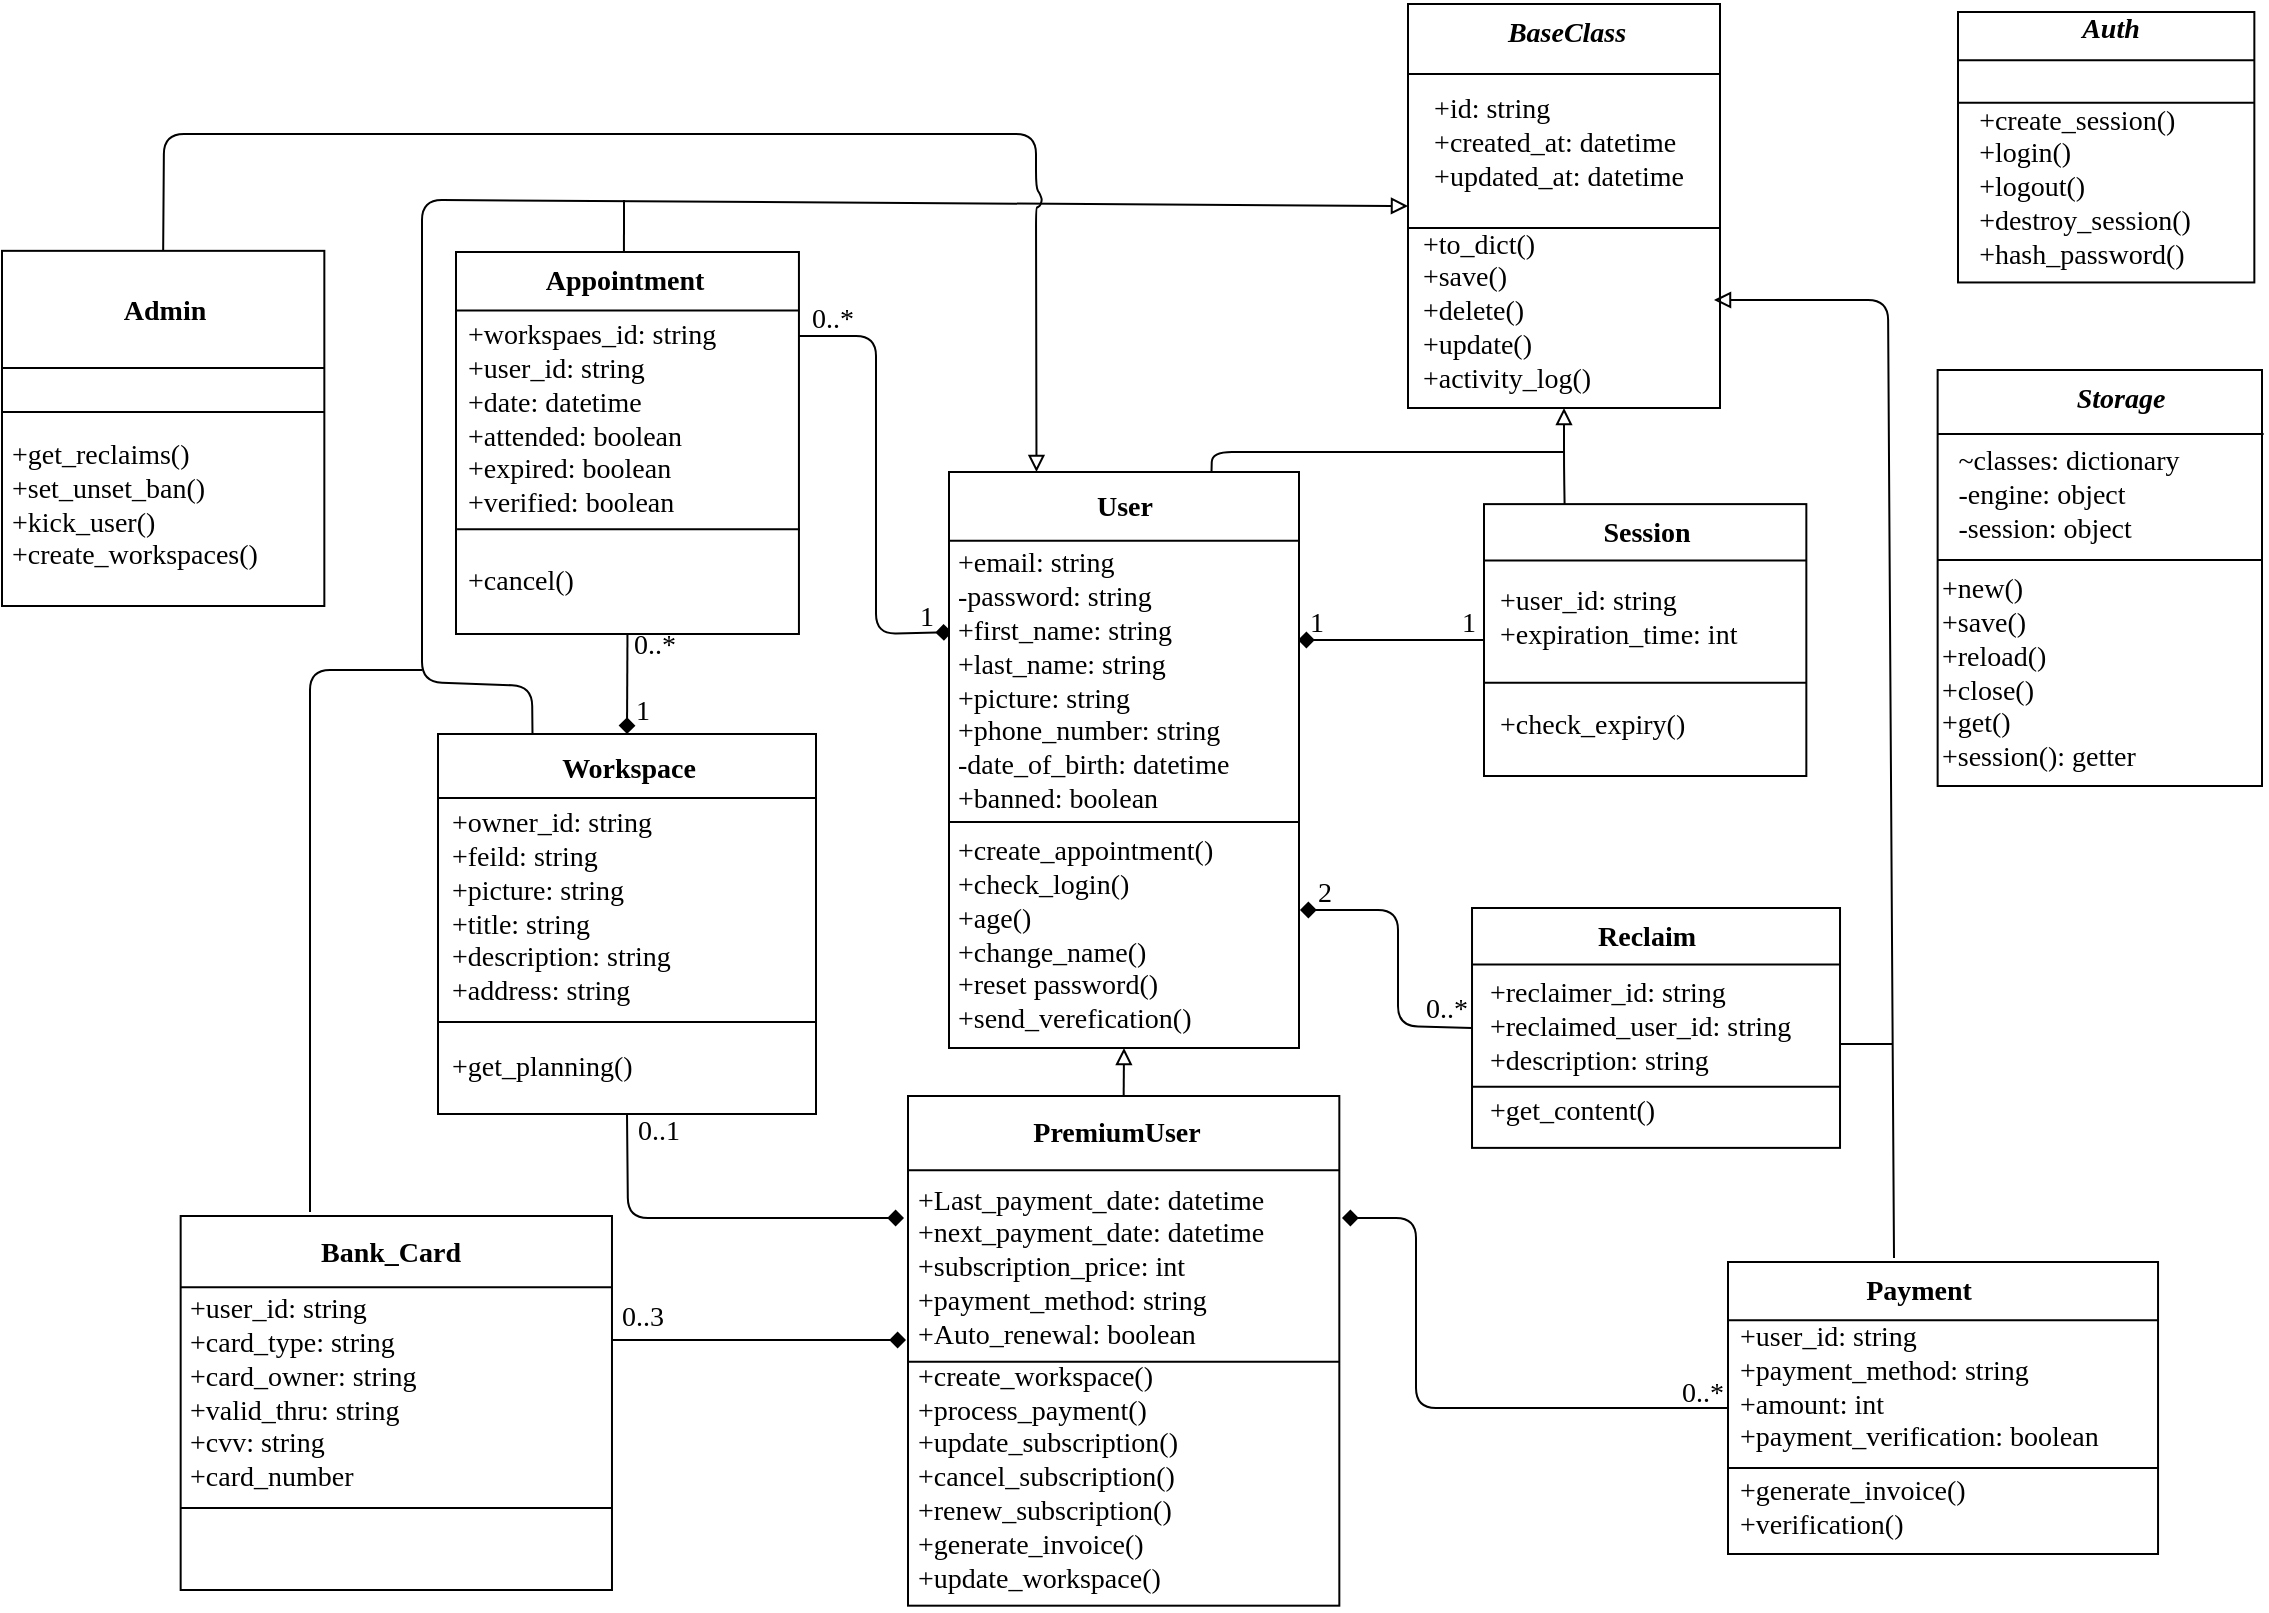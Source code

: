 <mxfile>
    <diagram id="uzlMBGcjstb1vBkUkQ1n" name="Page-1">
        <mxGraphModel dx="11909" dy="2139" grid="0" gridSize="10" guides="1" tooltips="1" connect="1" arrows="1" fold="1" page="1" pageScale="1" pageWidth="1169" pageHeight="827" background="#ffffff" math="0" shadow="0">
            <root>
                <mxCell id="0"/>
                <mxCell id="1" parent="0"/>
                <mxCell id="28" value="" style="group" parent="1" vertex="1" connectable="0">
                    <mxGeometry x="-10959" y="-1640" width="159.5" height="202" as="geometry"/>
                </mxCell>
                <mxCell id="10" value="" style="rounded=0;whiteSpace=wrap;html=1;fillColor=#ffffff;strokeColor=#000000;" parent="28" vertex="1">
                    <mxGeometry width="156" height="202" as="geometry"/>
                </mxCell>
                <mxCell id="12" value="" style="endArrow=none;html=1;entryX=1;entryY=0.25;entryDx=0;entryDy=0;exitX=0;exitY=0.25;exitDx=0;exitDy=0;strokeColor=#000000;rounded=0;" parent="28" edge="1">
                    <mxGeometry width="50" height="50" relative="1" as="geometry">
                        <mxPoint y="111.938" as="sourcePoint"/>
                        <mxPoint x="156" y="111.938" as="targetPoint"/>
                    </mxGeometry>
                </mxCell>
                <mxCell id="13" value="" style="endArrow=none;html=1;entryX=1;entryY=0.25;entryDx=0;entryDy=0;exitX=0;exitY=0.25;exitDx=0;exitDy=0;strokeColor=#000000;rounded=0;" parent="28" edge="1">
                    <mxGeometry width="50" height="50" relative="1" as="geometry">
                        <mxPoint y="35.051" as="sourcePoint"/>
                        <mxPoint x="156" y="35.051" as="targetPoint"/>
                    </mxGeometry>
                </mxCell>
                <mxCell id="15" value="&lt;font style=&quot;font-size: 14px;&quot; color=&quot;#000000&quot;&gt;&lt;i&gt;BaseClass&lt;/i&gt;&lt;/font&gt;" style="text;html=1;align=center;verticalAlign=middle;resizable=0;points=[];autosize=1;strokeColor=none;fillColor=none;fontStyle=1;fontFamily=Georgia;" parent="28" vertex="1">
                    <mxGeometry x="32.5" width="92" height="29" as="geometry"/>
                </mxCell>
                <mxCell id="16" value="&lt;div style=&quot;text-align: left; font-size: 14px;&quot;&gt;&lt;span style=&quot;background-color: initial;&quot;&gt;&lt;font style=&quot;font-size: 14px;&quot;&gt;+id: string&lt;/font&gt;&lt;/span&gt;&lt;/div&gt;&lt;div style=&quot;text-align: left; font-size: 14px;&quot;&gt;&lt;span style=&quot;background-color: initial;&quot;&gt;&lt;font style=&quot;font-size: 14px;&quot;&gt;+created_at: datetime&lt;/font&gt;&lt;/span&gt;&lt;/div&gt;&lt;div style=&quot;text-align: left; font-size: 14px;&quot;&gt;&lt;span style=&quot;background-color: initial;&quot;&gt;&lt;font style=&quot;font-size: 14px;&quot;&gt;+updated_at: datetime&lt;/font&gt;&lt;/span&gt;&lt;/div&gt;" style="text;html=1;align=center;verticalAlign=middle;resizable=0;points=[];autosize=1;strokeColor=none;fillColor=none;fontColor=#000000;fontFamily=Georgia;" parent="28" vertex="1">
                    <mxGeometry x="-6" y="39.004" width="161" height="62" as="geometry"/>
                </mxCell>
                <mxCell id="18" value="&lt;div style=&quot;text-align: left; font-size: 14px;&quot;&gt;+to_dict()&lt;br&gt;+save()&lt;/div&gt;&lt;div style=&quot;text-align: left; font-size: 14px;&quot;&gt;+delete()&lt;/div&gt;&lt;div style=&quot;text-align: left; font-size: 14px;&quot;&gt;+update()&lt;/div&gt;&lt;div style=&quot;text-align: left; font-size: 14px;&quot;&gt;+activity_log()&lt;/div&gt;" style="text;html=1;align=center;verticalAlign=middle;resizable=0;points=[];autosize=1;strokeColor=none;fillColor=none;fontColor=#000000;fontFamily=Georgia;" parent="28" vertex="1">
                    <mxGeometry x="-6" y="105.996" width="110" height="96" as="geometry"/>
                </mxCell>
                <mxCell id="48" value="" style="endArrow=none;html=1;strokeColor=#000000;fontFamily=Georgia;fontSize=14;fontColor=#000000;startArrow=diamond;startFill=1;targetPerimeterSpacing=0;sourcePerimeterSpacing=0;jumpSize=0;endFill=0;entryX=0;entryY=0.5;entryDx=0;entryDy=0;" parent="1" target="33" edge="1">
                    <mxGeometry width="50" height="50" relative="1" as="geometry">
                        <mxPoint x="-11014" y="-1322" as="sourcePoint"/>
                        <mxPoint x="-10922" y="-1326" as="targetPoint"/>
                    </mxGeometry>
                </mxCell>
                <mxCell id="54" value="1" style="edgeLabel;html=1;align=center;verticalAlign=middle;resizable=0;points=[];fontSize=14;fontFamily=Georgia;fontColor=#000000;labelBackgroundColor=none;" parent="48" vertex="1" connectable="0">
                    <mxGeometry x="-0.651" y="1" relative="1" as="geometry">
                        <mxPoint x="-7" y="-7" as="offset"/>
                    </mxGeometry>
                </mxCell>
                <mxCell id="70" value="" style="group" parent="1" vertex="1" connectable="0">
                    <mxGeometry x="-11057" y="-1416" width="176" height="7" as="geometry"/>
                </mxCell>
                <mxCell id="31" value="" style="edgeStyle=none;html=1;fontFamily=Georgia;fontSize=14;fontColor=#000000;strokeColor=#000000;exitX=0.75;exitY=0;exitDx=0;exitDy=0;endArrow=none;endFill=0;" parent="70" source="19" edge="1">
                    <mxGeometry relative="1" as="geometry">
                        <mxPoint x="176" as="targetPoint"/>
                        <Array as="points">
                            <mxPoint/>
                            <mxPoint x="137"/>
                        </Array>
                    </mxGeometry>
                </mxCell>
                <mxCell id="73" value="" style="endArrow=none;html=1;strokeColor=#000000;fontFamily=Georgia;fontSize=14;fontColor=#000000;sourcePerimeterSpacing=0;targetPerimeterSpacing=0;jumpSize=0;endFill=0;startArrow=diamond;startFill=1;entryX=0.996;entryY=0.22;entryDx=0;entryDy=0;entryPerimeter=0;exitX=0.009;exitY=0.278;exitDx=0;exitDy=0;exitPerimeter=0;" parent="1" source="19" target="63" edge="1">
                    <mxGeometry width="50" height="50" relative="1" as="geometry">
                        <mxPoint x="-11190" y="-1325" as="sourcePoint"/>
                        <mxPoint x="-11240" y="-1325" as="targetPoint"/>
                        <Array as="points">
                            <mxPoint x="-11225" y="-1325"/>
                            <mxPoint x="-11225" y="-1474"/>
                        </Array>
                    </mxGeometry>
                </mxCell>
                <mxCell id="74" value="0..*" style="edgeLabel;html=1;align=center;verticalAlign=middle;resizable=0;points=[];fontSize=14;fontFamily=Georgia;fontColor=#000000;labelBackgroundColor=none;" parent="1" vertex="1" connectable="0">
                    <mxGeometry x="-11021.003" y="-1470.004" as="geometry">
                        <mxPoint x="-226" y="-12" as="offset"/>
                    </mxGeometry>
                </mxCell>
                <mxCell id="77" value="1" style="edgeLabel;html=1;align=center;verticalAlign=middle;resizable=0;points=[];fontSize=14;fontFamily=Georgia;fontColor=#000000;labelBackgroundColor=none;" parent="1" vertex="1" connectable="0">
                    <mxGeometry x="-10995.001" y="-1319.003" as="geometry">
                        <mxPoint x="-205" y="-14" as="offset"/>
                    </mxGeometry>
                </mxCell>
                <mxCell id="87" value="" style="group" parent="1" vertex="1" connectable="0">
                    <mxGeometry x="-11435" y="-1516" width="172" height="191" as="geometry"/>
                </mxCell>
                <mxCell id="63" value="" style="rounded=0;whiteSpace=wrap;html=1;fillColor=#ffffff;strokeColor=#000000;container=0;" parent="87" vertex="1">
                    <mxGeometry width="171.47" height="191" as="geometry"/>
                </mxCell>
                <mxCell id="64" value="" style="endArrow=none;html=1;entryX=1;entryY=0.25;entryDx=0;entryDy=0;exitX=0;exitY=0.25;exitDx=0;exitDy=0;strokeColor=#000000;rounded=0;" parent="87" edge="1">
                    <mxGeometry width="50" height="50" relative="1" as="geometry">
                        <mxPoint x="0.532" y="138.67" as="sourcePoint"/>
                        <mxPoint x="172" y="138.67" as="targetPoint"/>
                    </mxGeometry>
                </mxCell>
                <mxCell id="65" value="" style="endArrow=none;html=1;entryX=1;entryY=0.25;entryDx=0;entryDy=0;exitX=0;exitY=0.25;exitDx=0;exitDy=0;strokeColor=#000000;rounded=0;" parent="87" edge="1">
                    <mxGeometry width="50" height="50" relative="1" as="geometry">
                        <mxPoint y="29.242" as="sourcePoint"/>
                        <mxPoint x="171.468" y="29.242" as="targetPoint"/>
                    </mxGeometry>
                </mxCell>
                <mxCell id="66" value="&lt;font color=&quot;#000000&quot;&gt;&lt;span style=&quot;font-size: 14px;&quot;&gt;Appointment&lt;/span&gt;&lt;/font&gt;" style="text;html=1;align=center;verticalAlign=middle;resizable=0;points=[];autosize=1;strokeColor=none;fillColor=none;fontStyle=1;fontFamily=Georgia;container=0;" parent="87" vertex="1">
                    <mxGeometry x="26.75" width="114" height="29" as="geometry"/>
                </mxCell>
                <mxCell id="67" value="&lt;div style=&quot;font-size: 14px;&quot;&gt;+workspaes_id: string&lt;/div&gt;&lt;div style=&quot;font-size: 14px;&quot;&gt;+user_id: string&lt;/div&gt;&lt;div style=&quot;font-size: 14px;&quot;&gt;+date: datetime&lt;/div&gt;&lt;div style=&quot;font-size: 14px;&quot;&gt;+attended: boolean&lt;/div&gt;&lt;div style=&quot;font-size: 14px;&quot;&gt;+expired: boolean&lt;/div&gt;&lt;div style=&quot;font-size: 14px;&quot;&gt;+verified: boolean&lt;/div&gt;" style="text;html=1;align=left;verticalAlign=middle;resizable=0;points=[];autosize=1;strokeColor=none;fillColor=none;fontColor=#000000;fontFamily=Georgia;" parent="87" vertex="1">
                    <mxGeometry x="4.351" y="27.894" width="157" height="113" as="geometry"/>
                </mxCell>
                <mxCell id="68" value="&lt;div style=&quot;font-size: 14px;&quot;&gt;&lt;span style=&quot;background-color: initial;&quot;&gt;+cancel()&lt;/span&gt;&lt;br&gt;&lt;/div&gt;" style="text;html=1;align=left;verticalAlign=middle;resizable=0;points=[];autosize=1;strokeColor=none;fillColor=none;fontColor=#000000;fontFamily=Georgia;container=0;" parent="87" vertex="1">
                    <mxGeometry x="4.351" y="150.534" width="76" height="29" as="geometry"/>
                </mxCell>
                <mxCell id="79" value="" style="rounded=0;whiteSpace=wrap;html=1;fillColor=#ffffff;strokeColor=#000000;container=0;" parent="1" vertex="1">
                    <mxGeometry x="-11444" y="-1275" width="189" height="190" as="geometry"/>
                </mxCell>
                <mxCell id="80" value="" style="endArrow=none;html=1;entryX=1;entryY=0.25;entryDx=0;entryDy=0;exitX=0;exitY=0.25;exitDx=0;exitDy=0;strokeColor=#000000;rounded=0;" parent="1" edge="1">
                    <mxGeometry width="50" height="50" relative="1" as="geometry">
                        <mxPoint x="-11443.498" y="-1130.996" as="sourcePoint"/>
                        <mxPoint x="-11254.5" y="-1130.996" as="targetPoint"/>
                    </mxGeometry>
                </mxCell>
                <mxCell id="81" value="" style="endArrow=none;html=1;entryX=1;entryY=0.25;entryDx=0;entryDy=0;exitX=0;exitY=0.25;exitDx=0;exitDy=0;strokeColor=#000000;rounded=0;" parent="1" edge="1">
                    <mxGeometry width="50" height="50" relative="1" as="geometry">
                        <mxPoint x="-11443.5" y="-1243.001" as="sourcePoint"/>
                        <mxPoint x="-11254.502" y="-1243.001" as="targetPoint"/>
                    </mxGeometry>
                </mxCell>
                <mxCell id="82" value="&lt;font color=&quot;#000000&quot;&gt;&lt;span style=&quot;font-size: 14px;&quot;&gt;Workspace&lt;/span&gt;&lt;/font&gt;" style="text;html=1;align=center;verticalAlign=middle;resizable=0;points=[];autosize=1;strokeColor=none;fillColor=none;fontStyle=1;fontFamily=Georgia;container=0;" parent="1" vertex="1">
                    <mxGeometry x="-11399.0" y="-1272" width="99" height="29" as="geometry"/>
                </mxCell>
                <mxCell id="83" value="&lt;div style=&quot;font-size: 14px;&quot;&gt;+owner_id: string&lt;/div&gt;&lt;div style=&quot;font-size: 14px;&quot;&gt;+feild: string&lt;/div&gt;&lt;div style=&quot;font-size: 14px;&quot;&gt;+picture: string&lt;/div&gt;&lt;div style=&quot;font-size: 14px;&quot;&gt;+title: string&lt;/div&gt;&lt;div style=&quot;font-size: 14px;&quot;&gt;+description: string&lt;br&gt;+address: string&lt;/div&gt;" style="text;html=1;align=left;verticalAlign=middle;resizable=0;points=[];autosize=1;strokeColor=none;fillColor=none;fontColor=#000000;fontFamily=Georgia;container=0;" parent="1" vertex="1">
                    <mxGeometry x="-11439.204" y="-1244.002" width="141" height="113" as="geometry"/>
                </mxCell>
                <mxCell id="84" value="&lt;div style=&quot;font-size: 14px;&quot;&gt;+get_planning()&lt;/div&gt;" style="text;html=1;align=left;verticalAlign=middle;resizable=0;points=[];autosize=1;strokeColor=none;fillColor=none;fontColor=#000000;fontFamily=Georgia;container=0;" parent="1" vertex="1">
                    <mxGeometry x="-11439.199" y="-1122.004" width="120" height="29" as="geometry"/>
                </mxCell>
                <mxCell id="125" value="" style="group" parent="1" vertex="1" connectable="0">
                    <mxGeometry x="-11188.5" y="-1406" width="177" height="297.002" as="geometry"/>
                </mxCell>
                <mxCell id="19" value="" style="rounded=0;whiteSpace=wrap;html=1;fillColor=#ffffff;strokeColor=#000000;container=0;" parent="125" vertex="1">
                    <mxGeometry width="175" height="288" as="geometry"/>
                </mxCell>
                <mxCell id="20" value="" style="endArrow=none;html=1;entryX=1;entryY=0.25;entryDx=0;entryDy=0;exitX=0;exitY=0.25;exitDx=0;exitDy=0;strokeColor=#000000;rounded=0;" parent="125" edge="1">
                    <mxGeometry width="50" height="50" relative="1" as="geometry">
                        <mxPoint y="174.997" as="sourcePoint"/>
                        <mxPoint x="175" y="174.997" as="targetPoint"/>
                    </mxGeometry>
                </mxCell>
                <mxCell id="21" value="" style="endArrow=none;html=1;entryX=1;entryY=0.25;entryDx=0;entryDy=0;exitX=0;exitY=0.25;exitDx=0;exitDy=0;strokeColor=#000000;rounded=0;" parent="125" edge="1">
                    <mxGeometry width="50" height="50" relative="1" as="geometry">
                        <mxPoint y="34.377" as="sourcePoint"/>
                        <mxPoint x="175" y="34.377" as="targetPoint"/>
                    </mxGeometry>
                </mxCell>
                <mxCell id="22" value="&lt;font style=&quot;font-size: 14px;&quot; color=&quot;#000000&quot;&gt;User&lt;/font&gt;" style="text;html=1;align=center;verticalAlign=middle;resizable=0;points=[];autosize=1;strokeColor=none;fillColor=none;fontStyle=1;fontFamily=Georgia;container=0;" parent="125" vertex="1">
                    <mxGeometry x="61.5" y="3.154" width="52" height="29" as="geometry"/>
                </mxCell>
                <mxCell id="24" value="&lt;div style=&quot;font-size: 14px;&quot;&gt;+create_appointment()&lt;/div&gt;&lt;div style=&quot;font-size: 14px;&quot;&gt;+check_login()&lt;/div&gt;&lt;div style=&quot;font-size: 14px;&quot;&gt;+age()&lt;/div&gt;&lt;div style=&quot;font-size: 14px;&quot;&gt;+change_name()&lt;/div&gt;&lt;div style=&quot;font-size: 14px;&quot;&gt;+reset password()&lt;/div&gt;&lt;div style=&quot;font-size: 14px;&quot;&gt;+send_verefication()&lt;/div&gt;" style="text;html=1;align=left;verticalAlign=middle;resizable=0;points=[];autosize=1;strokeColor=none;fillColor=none;fontColor=#000000;fontFamily=Georgia;container=0;" parent="125" vertex="1">
                    <mxGeometry x="2" y="175.002" width="171" height="113" as="geometry"/>
                </mxCell>
                <mxCell id="23" value="&lt;div style=&quot;font-size: 14px;&quot;&gt;+email: string&lt;/div&gt;&lt;div style=&quot;font-size: 14px;&quot;&gt;-password: string&lt;/div&gt;&lt;div style=&quot;font-size: 14px;&quot;&gt;+first_name: string&lt;/div&gt;&lt;div style=&quot;font-size: 14px;&quot;&gt;&lt;span style=&quot;background-color: initial;&quot;&gt;+last_name: string&lt;/span&gt;&lt;br&gt;&lt;/div&gt;&lt;div style=&quot;font-size: 14px;&quot;&gt;+picture: string&lt;span style=&quot;background-color: initial;&quot;&gt;&lt;br&gt;&lt;/span&gt;&lt;/div&gt;&lt;div style=&quot;font-size: 14px;&quot;&gt;+phone_number: string&lt;/div&gt;&lt;div style=&quot;font-size: 14px;&quot;&gt;-date_of_birth: datetime&lt;/div&gt;&lt;div style=&quot;font-size: 14px;&quot;&gt;+banned: boolean&lt;/div&gt;" style="text;html=1;align=left;verticalAlign=middle;resizable=0;points=[];autosize=1;strokeColor=none;fillColor=none;fontColor=#000000;fontFamily=Georgia;container=0;" parent="125" vertex="1">
                    <mxGeometry x="2" y="32.153" width="173" height="146" as="geometry"/>
                </mxCell>
                <mxCell id="154" value="" style="group" parent="1" vertex="1" connectable="0">
                    <mxGeometry x="-11357" y="-1333.5" width="41" height="29" as="geometry"/>
                </mxCell>
                <mxCell id="88" value="" style="endArrow=none;html=1;strokeColor=#000000;fontFamily=Georgia;fontSize=14;fontColor=#000000;sourcePerimeterSpacing=0;targetPerimeterSpacing=0;jumpSize=0;entryX=0.5;entryY=1;entryDx=0;entryDy=0;exitX=0.5;exitY=0;exitDx=0;exitDy=0;endFill=0;startArrow=diamond;startFill=1;" parent="154" source="79" target="63" edge="1">
                    <mxGeometry width="50" height="50" relative="1" as="geometry">
                        <mxPoint x="-13.3" y="64.5" as="sourcePoint"/>
                        <mxPoint x="36.7" y="14.5" as="targetPoint"/>
                    </mxGeometry>
                </mxCell>
                <mxCell id="153" value="0..*" style="text;html=1;align=center;verticalAlign=middle;resizable=0;points=[];autosize=1;strokeColor=none;fillColor=none;fontSize=14;fontFamily=Georgia;fontColor=#000000;" parent="154" vertex="1">
                    <mxGeometry width="41" height="29" as="geometry"/>
                </mxCell>
                <mxCell id="155" value="" style="endArrow=block;html=1;strokeColor=#000000;fontFamily=Georgia;fontSize=14;fontColor=#000000;sourcePerimeterSpacing=0;targetPerimeterSpacing=0;jumpSize=0;exitX=0.5;exitY=0;exitDx=0;exitDy=0;entryX=0.5;entryY=1;entryDx=0;entryDy=0;startArrow=none;startFill=0;endFill=0;" parent="1" source="115" target="19" edge="1">
                    <mxGeometry width="50" height="50" relative="1" as="geometry">
                        <mxPoint x="-11140" y="-1077" as="sourcePoint"/>
                        <mxPoint x="-11090" y="-1127" as="targetPoint"/>
                    </mxGeometry>
                </mxCell>
                <mxCell id="142" value="" style="group" parent="1" vertex="1" connectable="0">
                    <mxGeometry x="-11209" y="-1094" width="218" height="257" as="geometry"/>
                </mxCell>
                <mxCell id="115" value="" style="rounded=0;whiteSpace=wrap;html=1;fillColor=#ffffff;strokeColor=#000000;container=0;" parent="142" vertex="1">
                    <mxGeometry width="215.664" height="254.84" as="geometry"/>
                </mxCell>
                <mxCell id="116" value="" style="endArrow=none;html=1;entryX=1;entryY=0.25;entryDx=0;entryDy=0;exitX=0;exitY=0.25;exitDx=0;exitDy=0;strokeColor=#000000;rounded=0;" parent="142" edge="1">
                    <mxGeometry width="50" height="50" relative="1" as="geometry">
                        <mxPoint x="0.002" y="132.846" as="sourcePoint"/>
                        <mxPoint x="215.667" y="132.846" as="targetPoint"/>
                    </mxGeometry>
                </mxCell>
                <mxCell id="117" value="" style="endArrow=none;html=1;entryX=1;entryY=0.25;entryDx=0;entryDy=0;exitX=0;exitY=0.25;exitDx=0;exitDy=0;strokeColor=#000000;rounded=0;" parent="142" edge="1">
                    <mxGeometry width="50" height="50" relative="1" as="geometry">
                        <mxPoint y="37.085" as="sourcePoint"/>
                        <mxPoint x="215.664" y="37.085" as="targetPoint"/>
                    </mxGeometry>
                </mxCell>
                <mxCell id="118" value="&lt;font color=&quot;#000000&quot;&gt;&lt;span style=&quot;font-size: 14px;&quot;&gt;PremiumUser&lt;/span&gt;&lt;/font&gt;" style="text;html=1;align=center;verticalAlign=middle;resizable=0;points=[];autosize=1;strokeColor=none;fillColor=none;fontStyle=1;fontFamily=Georgia;container=0;" parent="142" vertex="1">
                    <mxGeometry x="43.998" y="4.162" width="120" height="29" as="geometry"/>
                </mxCell>
                <mxCell id="119" value="&lt;div style=&quot;font-size: 14px;&quot;&gt;+Last_payment_date: datetime&lt;/div&gt;&lt;div style=&quot;font-size: 14px;&quot;&gt;+next_payment_date: datetime&lt;/div&gt;&lt;div style=&quot;font-size: 14px;&quot;&gt;+subscription_price: int&lt;/div&gt;&lt;div style=&quot;font-size: 14px;&quot;&gt;+payment_method: string&lt;/div&gt;&lt;div style=&quot;font-size: 14px;&quot;&gt;+Auto_renewal: boolean&lt;/div&gt;" style="text;html=1;align=left;verticalAlign=middle;resizable=0;points=[];autosize=1;strokeColor=none;fillColor=none;fontColor=#000000;fontFamily=Georgia;container=0;" parent="142" vertex="1">
                    <mxGeometry x="2.996" y="37.796" width="215" height="96" as="geometry"/>
                </mxCell>
                <mxCell id="120" value="&lt;div style=&quot;font-size: 14px;&quot;&gt;+create_workspace()&lt;/div&gt;&lt;div style=&quot;font-size: 14px;&quot;&gt;+process_payment()&lt;/div&gt;&lt;div style=&quot;font-size: 14px;&quot;&gt;+update_subscription()&lt;br&gt;+cancel_subscription()&lt;/div&gt;&lt;div style=&quot;font-size: 14px;&quot;&gt;+renew_subscription()&lt;br&gt;+generate_invoice()&lt;/div&gt;&lt;span style=&quot;font-size: 14px;&quot;&gt;+update_workspace()&lt;/span&gt;" style="text;html=1;align=left;verticalAlign=middle;resizable=0;points=[];autosize=1;strokeColor=none;fillColor=none;fontColor=#000000;fontFamily=Georgia;container=0;" parent="142" vertex="1">
                    <mxGeometry x="2.998" y="125.792" width="166" height="130" as="geometry"/>
                </mxCell>
                <mxCell id="147" value="" style="endArrow=none;html=1;strokeColor=#000000;fontFamily=Georgia;fontSize=14;fontColor=#000000;sourcePerimeterSpacing=0;targetPerimeterSpacing=0;jumpSize=0;endFill=0;startArrow=diamond;startFill=1;entryX=0;entryY=0.5;entryDx=0;entryDy=0;" parent="1" target="132" edge="1">
                    <mxGeometry width="50" height="50" relative="1" as="geometry">
                        <mxPoint x="-10992" y="-1033" as="sourcePoint"/>
                        <mxPoint x="-10933" y="-1024" as="targetPoint"/>
                        <Array as="points">
                            <mxPoint x="-10955" y="-1033"/>
                            <mxPoint x="-10955" y="-938"/>
                        </Array>
                    </mxGeometry>
                </mxCell>
                <mxCell id="160" value="" style="group" parent="1" vertex="1" connectable="0">
                    <mxGeometry x="-10833" y="-1011" width="285" height="146" as="geometry"/>
                </mxCell>
                <mxCell id="145" value="" style="group" parent="160" vertex="1" connectable="0">
                    <mxGeometry x="34" width="251" height="146" as="geometry"/>
                </mxCell>
                <mxCell id="132" value="" style="rounded=0;whiteSpace=wrap;html=1;fillColor=#ffffff;strokeColor=#000000;container=0;" parent="145" vertex="1">
                    <mxGeometry x="2.069e-12" width="215.02" height="146" as="geometry"/>
                </mxCell>
                <mxCell id="133" value="" style="endArrow=none;html=1;entryX=1;entryY=0.25;entryDx=0;entryDy=0;exitX=0;exitY=0.25;exitDx=0;exitDy=0;strokeColor=#000000;rounded=0;" parent="145" edge="1">
                    <mxGeometry width="50" height="50" relative="1" as="geometry">
                        <mxPoint x="0.002" y="103.004" as="sourcePoint"/>
                        <mxPoint x="215.02" y="103.004" as="targetPoint"/>
                    </mxGeometry>
                </mxCell>
                <mxCell id="134" value="" style="endArrow=none;html=1;entryX=1;entryY=0.25;entryDx=0;entryDy=0;exitX=0;exitY=0.25;exitDx=0;exitDy=0;strokeColor=#000000;rounded=0;" parent="145" edge="1">
                    <mxGeometry width="50" height="50" relative="1" as="geometry">
                        <mxPoint y="29.089" as="sourcePoint"/>
                        <mxPoint x="215.017" y="29.089" as="targetPoint"/>
                    </mxGeometry>
                </mxCell>
                <mxCell id="135" value="&lt;font color=&quot;#000000&quot;&gt;&lt;span style=&quot;font-size: 14px;&quot;&gt;Payment&lt;/span&gt;&lt;/font&gt;" style="text;html=1;align=center;verticalAlign=middle;resizable=0;points=[];autosize=1;strokeColor=none;fillColor=none;fontStyle=1;fontFamily=Georgia;container=0;" parent="145" vertex="1">
                    <mxGeometry x="54.836" width="81" height="29" as="geometry"/>
                </mxCell>
                <mxCell id="136" value="&lt;div style=&quot;font-size: 14px;&quot;&gt;+user_id: string&lt;/div&gt;&lt;div style=&quot;font-size: 14px;&quot;&gt;+payment_method: string&lt;/div&gt;&lt;div style=&quot;font-size: 14px;&quot;&gt;+amount: int&lt;/div&gt;&lt;div style=&quot;font-size: 14px;&quot;&gt;+payment_verification: boolean&lt;/div&gt;" style="text;html=1;align=left;verticalAlign=middle;resizable=0;points=[];autosize=1;strokeColor=none;fillColor=none;fontColor=#000000;fontFamily=Georgia;container=0;" parent="145" vertex="1">
                    <mxGeometry x="4.125" y="23.998" width="217" height="79" as="geometry"/>
                </mxCell>
                <mxCell id="137" value="&lt;div style=&quot;font-size: 14px;&quot;&gt;+generate_invoice()&lt;/div&gt;&lt;div style=&quot;font-size: 14px;&quot;&gt;+verification()&lt;/div&gt;" style="text;html=1;align=left;verticalAlign=middle;resizable=0;points=[];autosize=1;strokeColor=none;fillColor=none;fontColor=#000000;fontFamily=Georgia;container=0;" parent="145" vertex="1">
                    <mxGeometry x="4.121" y="99.996" width="144" height="46" as="geometry"/>
                </mxCell>
                <mxCell id="158" value="0..*" style="text;html=1;align=center;verticalAlign=middle;resizable=0;points=[];autosize=1;strokeColor=none;fillColor=none;fontSize=14;fontFamily=Georgia;fontColor=#000000;" parent="160" vertex="1">
                    <mxGeometry y="51" width="41" height="29" as="geometry"/>
                </mxCell>
                <mxCell id="161" value="" style="endArrow=none;html=1;strokeColor=#000000;fontFamily=Georgia;fontSize=14;fontColor=#000000;sourcePerimeterSpacing=0;targetPerimeterSpacing=0;jumpSize=0;entryX=0.5;entryY=1;entryDx=0;entryDy=0;endFill=0;startArrow=diamond;startFill=1;" parent="1" target="79" edge="1">
                    <mxGeometry width="50" height="50" relative="1" as="geometry">
                        <mxPoint x="-11211" y="-1033" as="sourcePoint"/>
                        <mxPoint x="-11336" y="-1012" as="targetPoint"/>
                        <Array as="points">
                            <mxPoint x="-11349" y="-1033"/>
                        </Array>
                    </mxGeometry>
                </mxCell>
                <mxCell id="162" value="0..1" style="text;html=1;align=center;verticalAlign=middle;resizable=0;points=[];autosize=1;strokeColor=none;fillColor=none;fontSize=14;fontFamily=Georgia;fontColor=#000000;" parent="1" vertex="1">
                    <mxGeometry x="-11354" y="-1091" width="40" height="29" as="geometry"/>
                </mxCell>
                <mxCell id="166" value="" style="rounded=0;whiteSpace=wrap;html=1;fillColor=#ffffff;strokeColor=#000000;container=0;" parent="1" vertex="1">
                    <mxGeometry x="-11662" y="-1516.58" width="161.17" height="177.58" as="geometry"/>
                </mxCell>
                <mxCell id="167" value="" style="endArrow=none;html=1;entryX=1;entryY=0.25;entryDx=0;entryDy=0;exitX=0;exitY=0.25;exitDx=0;exitDy=0;strokeColor=#000000;rounded=0;" parent="1" edge="1">
                    <mxGeometry width="50" height="50" relative="1" as="geometry">
                        <mxPoint x="-11662.003" y="-1436.001" as="sourcePoint"/>
                        <mxPoint x="-11500.832" y="-1436.001" as="targetPoint"/>
                    </mxGeometry>
                </mxCell>
                <mxCell id="168" value="" style="endArrow=none;html=1;entryX=1;entryY=0.25;entryDx=0;entryDy=0;exitX=0;exitY=0.25;exitDx=0;exitDy=0;strokeColor=#000000;rounded=0;" parent="1" edge="1">
                    <mxGeometry width="50" height="50" relative="1" as="geometry">
                        <mxPoint x="-11662.003" y="-1457.998" as="sourcePoint"/>
                        <mxPoint x="-11500.832" y="-1457.998" as="targetPoint"/>
                    </mxGeometry>
                </mxCell>
                <mxCell id="169" value="&lt;font color=&quot;#000000&quot;&gt;&lt;span style=&quot;font-size: 14px;&quot;&gt;Admin&lt;/span&gt;&lt;/font&gt;" style="text;html=1;align=center;verticalAlign=middle;resizable=0;points=[];autosize=1;strokeColor=none;fillColor=none;fontStyle=1;fontFamily=Georgia;container=0;" parent="1" vertex="1">
                    <mxGeometry x="-11614.92" y="-1500.003" width="67" height="29" as="geometry"/>
                </mxCell>
                <mxCell id="171" value="&lt;div style=&quot;font-size: 14px;&quot;&gt;+get_reclaims()&lt;br&gt;+set_unset_ban()&lt;/div&gt;&lt;div style=&quot;font-size: 14px;&quot;&gt;+kick_user()&lt;/div&gt;&lt;div style=&quot;font-size: 14px;&quot;&gt;+create_workspaces()&lt;/div&gt;" style="text;html=1;align=left;verticalAlign=middle;resizable=0;points=[];autosize=1;strokeColor=none;fillColor=none;fontColor=#000000;fontFamily=Georgia;" parent="1" vertex="1">
                    <mxGeometry x="-11658.913" y="-1428.004" width="155" height="79" as="geometry"/>
                </mxCell>
                <mxCell id="183" value="" style="group" parent="1" vertex="1" connectable="0">
                    <mxGeometry x="-11452" y="-1542" width="101" height="243" as="geometry"/>
                </mxCell>
                <mxCell id="121" value="" style="endArrow=block;html=1;strokeColor=#000000;fontFamily=Georgia;fontSize=14;fontColor=#000000;sourcePerimeterSpacing=0;targetPerimeterSpacing=0;jumpSize=0;endFill=0;exitX=0.25;exitY=0;exitDx=0;exitDy=0;entryX=0;entryY=0.5;entryDx=0;entryDy=0;" parent="183" source="79" target="10" edge="1">
                    <mxGeometry width="50" height="50" relative="1" as="geometry">
                        <mxPoint y="260" as="sourcePoint"/>
                        <mxPoint x="493" y="8" as="targetPoint"/>
                        <Array as="points">
                            <mxPoint x="55" y="243"/>
                            <mxPoint y="241"/>
                            <mxPoint/>
                        </Array>
                    </mxGeometry>
                </mxCell>
                <mxCell id="122" value="" style="endArrow=none;html=1;strokeColor=#000000;fontFamily=Georgia;fontSize=14;fontColor=#000000;sourcePerimeterSpacing=0;targetPerimeterSpacing=0;jumpSize=0;exitX=0.502;exitY=0;exitDx=0;exitDy=0;exitPerimeter=0;" parent="183" source="66" edge="1">
                    <mxGeometry width="50" height="50" relative="1" as="geometry">
                        <mxPoint x="281" y="83" as="sourcePoint"/>
                        <mxPoint x="101" as="targetPoint"/>
                    </mxGeometry>
                </mxCell>
                <mxCell id="47" value="" style="edgeStyle=none;html=1;fontFamily=Georgia;fontSize=14;fontColor=#000000;strokeColor=#000000;exitX=0.25;exitY=0;exitDx=0;exitDy=0;endArrow=block;endFill=0;entryX=0.5;entryY=1;entryDx=0;entryDy=0;" parent="1" source="33" target="10" edge="1">
                    <mxGeometry relative="1" as="geometry">
                        <mxPoint x="-10999.75" y="-1381" as="sourcePoint"/>
                        <mxPoint x="-10863" y="-1443.261" as="targetPoint"/>
                        <Array as="points">
                            <mxPoint x="-10881" y="-1409"/>
                        </Array>
                    </mxGeometry>
                </mxCell>
                <mxCell id="186" value="" style="group" parent="1" vertex="1" connectable="0">
                    <mxGeometry x="-10928.996" y="-1389.94" width="177.996" height="135.94" as="geometry"/>
                </mxCell>
                <mxCell id="59" value="1" style="edgeLabel;html=1;align=center;verticalAlign=middle;resizable=0;points=[];fontSize=14;fontFamily=Georgia;fontColor=#000000;labelBackgroundColor=none;" parent="186" vertex="1" connectable="0">
                    <mxGeometry x="5" y="56.946" as="geometry">
                        <mxPoint x="-5" y="3" as="offset"/>
                    </mxGeometry>
                </mxCell>
                <mxCell id="33" value="" style="rounded=0;whiteSpace=wrap;html=1;fillColor=#ffffff;strokeColor=#000000;container=0;" parent="186" vertex="1">
                    <mxGeometry x="7.996" width="161.17" height="135.94" as="geometry"/>
                </mxCell>
                <mxCell id="34" value="" style="endArrow=none;html=1;entryX=1;entryY=0.25;entryDx=0;entryDy=0;exitX=0;exitY=0.25;exitDx=0;exitDy=0;strokeColor=#000000;rounded=0;" parent="186" edge="1">
                    <mxGeometry width="50" height="50" relative="1" as="geometry">
                        <mxPoint x="7.996" y="89.356" as="sourcePoint"/>
                        <mxPoint x="169.165" y="89.356" as="targetPoint"/>
                    </mxGeometry>
                </mxCell>
                <mxCell id="35" value="" style="endArrow=none;html=1;entryX=1;entryY=0.25;entryDx=0;entryDy=0;exitX=0;exitY=0.25;exitDx=0;exitDy=0;strokeColor=#000000;rounded=0;" parent="186" edge="1">
                    <mxGeometry width="50" height="50" relative="1" as="geometry">
                        <mxPoint x="7.996" y="28.244" as="sourcePoint"/>
                        <mxPoint x="169.165" y="28.244" as="targetPoint"/>
                    </mxGeometry>
                </mxCell>
                <mxCell id="36" value="&lt;font color=&quot;#000000&quot;&gt;&lt;span style=&quot;font-size: 14px;&quot;&gt;Session&lt;/span&gt;&lt;/font&gt;" style="text;html=1;align=center;verticalAlign=middle;resizable=0;points=[];autosize=1;strokeColor=none;fillColor=none;fontStyle=1;fontFamily=Georgia;container=0;" parent="186" vertex="1">
                    <mxGeometry x="52.08" width="73" height="29" as="geometry"/>
                </mxCell>
                <mxCell id="37" value="&lt;div style=&quot;font-size: 14px;&quot;&gt;+user_id: string&lt;/div&gt;&lt;div style=&quot;font-size: 14px;&quot;&gt;&lt;/div&gt;&lt;span style=&quot;font-size: 14px;&quot;&gt;+expiration_time: int&lt;/span&gt;" style="text;html=1;align=left;verticalAlign=middle;resizable=0;points=[];autosize=1;strokeColor=none;fillColor=none;fontColor=#000000;fontFamily=Georgia;container=0;" parent="186" vertex="1">
                    <mxGeometry x="14.076" y="33.942" width="152" height="46" as="geometry"/>
                </mxCell>
                <mxCell id="242" value="&lt;div style=&quot;font-size: 14px;&quot;&gt;+check_expiry()&lt;/div&gt;" style="text;html=1;align=left;verticalAlign=middle;resizable=0;points=[];autosize=1;strokeColor=none;fillColor=none;fontColor=#000000;fontFamily=Georgia;container=0;" vertex="1" parent="186">
                    <mxGeometry x="14.076" y="95.942" width="120" height="29" as="geometry"/>
                </mxCell>
                <mxCell id="188" value="" style="endArrow=none;html=1;strokeColor=#000000;fontFamily=Georgia;fontSize=14;fontColor=#000000;sourcePerimeterSpacing=0;targetPerimeterSpacing=0;jumpSize=0;exitX=0.038;exitY=0.793;exitDx=0;exitDy=0;entryX=0;entryY=0.5;entryDx=0;entryDy=0;endFill=0;startArrow=diamond;startFill=1;exitPerimeter=0;" parent="1" source="191" target="176" edge="1">
                    <mxGeometry width="50" height="50" relative="1" as="geometry">
                        <mxPoint x="-10976.99" y="-1079" as="sourcePoint"/>
                        <mxPoint x="-10926.99" y="-1129" as="targetPoint"/>
                        <Array as="points">
                            <mxPoint x="-10964" y="-1187"/>
                            <mxPoint x="-10964" y="-1129"/>
                        </Array>
                    </mxGeometry>
                </mxCell>
                <mxCell id="189" value="0..*" style="text;html=1;align=center;verticalAlign=middle;resizable=0;points=[];autosize=1;strokeColor=none;fillColor=none;fontSize=14;fontFamily=Georgia;fontColor=#000000;" parent="1" vertex="1">
                    <mxGeometry x="-10961" y="-1152" width="41" height="29" as="geometry"/>
                </mxCell>
                <mxCell id="191" value="2" style="text;html=1;align=center;verticalAlign=middle;resizable=0;points=[];autosize=1;strokeColor=none;fillColor=none;fontSize=14;fontFamily=Georgia;fontColor=#000000;" parent="1" vertex="1">
                    <mxGeometry x="-11014" y="-1210" width="26" height="29" as="geometry"/>
                </mxCell>
                <mxCell id="192" value="" style="endArrow=block;html=1;strokeColor=#000000;fontFamily=Georgia;fontSize=14;fontColor=#000000;sourcePerimeterSpacing=0;targetPerimeterSpacing=0;jumpSize=0;entryX=0.25;entryY=0;entryDx=0;entryDy=0;exitX=0.5;exitY=0;exitDx=0;exitDy=0;endFill=0;" parent="1" source="166" target="19" edge="1">
                    <mxGeometry width="50" height="50" relative="1" as="geometry">
                        <mxPoint x="-11556" y="-1594" as="sourcePoint"/>
                        <mxPoint x="-11197" y="-1404" as="targetPoint"/>
                        <Array as="points">
                            <mxPoint x="-11581" y="-1575"/>
                            <mxPoint x="-11145" y="-1575"/>
                            <mxPoint x="-11145" y="-1548"/>
                            <mxPoint x="-11143" y="-1545"/>
                            <mxPoint x="-11142" y="-1542"/>
                            <mxPoint x="-11143" y="-1539"/>
                            <mxPoint x="-11145" y="-1538"/>
                        </Array>
                    </mxGeometry>
                </mxCell>
                <mxCell id="194" value="" style="rounded=0;whiteSpace=wrap;html=1;fillColor=#ffffff;strokeColor=#000000;container=0;" parent="1" vertex="1">
                    <mxGeometry x="-11572.67" y="-1034" width="215.66" height="187" as="geometry"/>
                </mxCell>
                <mxCell id="195" value="" style="endArrow=none;html=1;entryX=1;entryY=0.25;entryDx=0;entryDy=0;exitX=0;exitY=0.25;exitDx=0;exitDy=0;strokeColor=#000000;rounded=0;" parent="1" edge="1">
                    <mxGeometry width="50" height="50" relative="1" as="geometry">
                        <mxPoint x="-11572.668" y="-887.999" as="sourcePoint"/>
                        <mxPoint x="-11357.003" y="-887.999" as="targetPoint"/>
                    </mxGeometry>
                </mxCell>
                <mxCell id="196" value="" style="endArrow=none;html=1;entryX=1;entryY=0.25;entryDx=0;entryDy=0;exitX=0;exitY=0.25;exitDx=0;exitDy=0;strokeColor=#000000;rounded=0;" parent="1" edge="1">
                    <mxGeometry width="50" height="50" relative="1" as="geometry">
                        <mxPoint x="-11572.67" y="-998.358" as="sourcePoint"/>
                        <mxPoint x="-11357.006" y="-998.358" as="targetPoint"/>
                    </mxGeometry>
                </mxCell>
                <mxCell id="197" value="&lt;font color=&quot;#000000&quot;&gt;&lt;span style=&quot;font-size: 14px;&quot;&gt;Bank_Card&lt;/span&gt;&lt;/font&gt;" style="text;html=1;align=center;verticalAlign=middle;resizable=0;points=[];autosize=1;strokeColor=none;fillColor=none;fontStyle=1;fontFamily=Georgia;container=0;" parent="1" vertex="1">
                    <mxGeometry x="-11518.002" y="-1030" width="100" height="29" as="geometry"/>
                </mxCell>
                <mxCell id="198" value="&lt;div style=&quot;font-size: 14px;&quot;&gt;+user_id: string&lt;/div&gt;&lt;div style=&quot;font-size: 14px;&quot;&gt;+card_type: string&lt;/div&gt;&lt;div style=&quot;font-size: 14px;&quot;&gt;+card_owner: string&lt;/div&gt;&lt;div style=&quot;font-size: 14px;&quot;&gt;+valid_thru: string&lt;/div&gt;&lt;div style=&quot;font-size: 14px;&quot;&gt;+cvv: string&lt;/div&gt;&lt;div style=&quot;font-size: 14px;&quot;&gt;+card_number&lt;/div&gt;" style="text;html=1;align=left;verticalAlign=middle;resizable=0;points=[];autosize=1;strokeColor=none;fillColor=none;fontColor=#000000;fontFamily=Georgia;container=0;" parent="1" vertex="1">
                    <mxGeometry x="-11569.674" y="-1001.005" width="146" height="113" as="geometry"/>
                </mxCell>
                <mxCell id="203" value="1" style="text;html=1;align=center;verticalAlign=middle;resizable=0;points=[];autosize=1;strokeColor=none;fillColor=none;fontColor=#000000;fontFamily=Georgia;fontSize=14;" parent="1" vertex="1">
                    <mxGeometry x="-11354" y="-1301" width="24" height="29" as="geometry"/>
                </mxCell>
                <mxCell id="204" value="" style="endArrow=diamond;html=1;fontFamily=Georgia;fontSize=14;fontColor=#000000;strokeColor=#000000;endFill=1;" parent="1" edge="1">
                    <mxGeometry width="50" height="50" relative="1" as="geometry">
                        <mxPoint x="-11357" y="-972" as="sourcePoint"/>
                        <mxPoint x="-11210" y="-972" as="targetPoint"/>
                    </mxGeometry>
                </mxCell>
                <mxCell id="205" value="0..3" style="text;html=1;align=center;verticalAlign=middle;resizable=0;points=[];autosize=1;strokeColor=none;fillColor=none;fontSize=14;fontFamily=Georgia;fontColor=#000000;" parent="1" vertex="1">
                    <mxGeometry x="-11363" y="-998" width="42" height="29" as="geometry"/>
                </mxCell>
                <mxCell id="206" value="" style="endArrow=none;html=1;strokeColor=#000000;fontFamily=Georgia;fontSize=14;fontColor=#000000;" parent="1" edge="1">
                    <mxGeometry width="50" height="50" relative="1" as="geometry">
                        <mxPoint x="-11452" y="-1307" as="sourcePoint"/>
                        <mxPoint x="-11508" y="-1036" as="targetPoint"/>
                        <Array as="points">
                            <mxPoint x="-11508" y="-1307"/>
                        </Array>
                    </mxGeometry>
                </mxCell>
                <mxCell id="225" value="" style="group" parent="1" vertex="1" connectable="0">
                    <mxGeometry x="-10684" y="-1636" width="151.5" height="144" as="geometry"/>
                </mxCell>
                <mxCell id="226" value="" style="rounded=0;whiteSpace=wrap;html=1;fillColor=#ffffff;strokeColor=#000000;" parent="225" vertex="1">
                    <mxGeometry width="148.176" height="135.229" as="geometry"/>
                </mxCell>
                <mxCell id="227" value="" style="endArrow=none;html=1;entryX=1;entryY=0.25;entryDx=0;entryDy=0;exitX=0;exitY=0.25;exitDx=0;exitDy=0;strokeColor=#000000;rounded=0;" parent="225" edge="1">
                    <mxGeometry width="50" height="50" relative="1" as="geometry">
                        <mxPoint y="45.332" as="sourcePoint"/>
                        <mxPoint x="148.176" y="45.332" as="targetPoint"/>
                    </mxGeometry>
                </mxCell>
                <mxCell id="228" value="" style="endArrow=none;html=1;entryX=1;entryY=0.25;entryDx=0;entryDy=0;exitX=0;exitY=0.25;exitDx=0;exitDy=0;strokeColor=#000000;rounded=0;" parent="225" edge="1">
                    <mxGeometry width="50" height="50" relative="1" as="geometry">
                        <mxPoint y="24.092" as="sourcePoint"/>
                        <mxPoint x="148.176" y="24.092" as="targetPoint"/>
                    </mxGeometry>
                </mxCell>
                <mxCell id="229" value="&lt;font style=&quot;font-size: 14px;&quot; color=&quot;#000000&quot;&gt;&lt;i&gt;Auth&lt;/i&gt;&lt;/font&gt;" style="text;html=1;align=center;verticalAlign=middle;resizable=0;points=[];autosize=1;strokeColor=none;fillColor=none;fontStyle=1;fontFamily=Georgia;" parent="225" vertex="1">
                    <mxGeometry x="48.75" y="-5.606" width="54" height="29" as="geometry"/>
                </mxCell>
                <mxCell id="230" value="&lt;div style=&quot;text-align: left; font-size: 14px;&quot;&gt;&lt;br&gt;&lt;/div&gt;" style="text;html=1;align=center;verticalAlign=middle;resizable=0;points=[];autosize=1;strokeColor=none;fillColor=none;fontColor=#000000;fontFamily=Georgia;" parent="225" vertex="1">
                    <mxGeometry x="66.301" y="40.097" width="18" height="29" as="geometry"/>
                </mxCell>
                <mxCell id="231" value="&lt;div style=&quot;text-align: left; font-size: 14px;&quot;&gt;+create_session()&lt;br&gt;+login()&lt;/div&gt;&lt;div style=&quot;text-align: left; font-size: 14px;&quot;&gt;+logout()&lt;/div&gt;&lt;div style=&quot;text-align: left; font-size: 14px;&quot;&gt;+destroy_session()&lt;/div&gt;&lt;div style=&quot;text-align: left; font-size: 14px;&quot;&gt;+hash_password()&lt;/div&gt;" style="text;html=1;align=center;verticalAlign=middle;resizable=0;points=[];autosize=1;strokeColor=none;fillColor=none;fontColor=#000000;fontFamily=Georgia;" parent="225" vertex="1">
                    <mxGeometry x="-5.999" y="40.097" width="137" height="96" as="geometry"/>
                </mxCell>
                <mxCell id="241" value="" style="group" parent="1" vertex="1" connectable="0">
                    <mxGeometry x="-10698.999" y="-1457" width="167.819" height="208.004" as="geometry"/>
                </mxCell>
                <mxCell id="233" value="" style="rounded=0;whiteSpace=wrap;html=1;fillColor=#ffffff;strokeColor=#000000;container=0;" parent="241" vertex="1">
                    <mxGeometry x="4.819" width="162.18" height="208" as="geometry"/>
                </mxCell>
                <mxCell id="234" value="" style="endArrow=none;html=1;entryX=1;entryY=0.25;entryDx=0;entryDy=0;strokeColor=#000000;rounded=0;" parent="241" edge="1">
                    <mxGeometry width="50" height="50" relative="1" as="geometry">
                        <mxPoint x="4.569" y="95" as="sourcePoint"/>
                        <mxPoint x="167.245" y="94.997" as="targetPoint"/>
                    </mxGeometry>
                </mxCell>
                <mxCell id="235" value="" style="endArrow=none;html=1;strokeColor=#000000;rounded=0;" parent="241" edge="1">
                    <mxGeometry width="50" height="50" relative="1" as="geometry">
                        <mxPoint x="4.819" y="32" as="sourcePoint"/>
                        <mxPoint x="167.819" y="32" as="targetPoint"/>
                    </mxGeometry>
                </mxCell>
                <mxCell id="236" value="&lt;font color=&quot;#000000&quot;&gt;&lt;span style=&quot;font-size: 14px;&quot;&gt;&lt;i&gt;Storage&lt;/i&gt;&lt;/span&gt;&lt;/font&gt;" style="text;html=1;align=center;verticalAlign=middle;resizable=0;points=[];autosize=1;strokeColor=none;fillColor=none;fontStyle=1;fontFamily=Georgia;container=0;" parent="241" vertex="1">
                    <mxGeometry x="58.689" width="75" height="29" as="geometry"/>
                </mxCell>
                <mxCell id="237" value="&lt;div style=&quot;text-align: left; font-size: 14px;&quot;&gt;~classes: dictionary&lt;/div&gt;&lt;div style=&quot;text-align: left; font-size: 14px;&quot;&gt;-engine: object&lt;/div&gt;&lt;div style=&quot;text-align: left; font-size: 14px;&quot;&gt;-session: object&lt;/div&gt;" style="text;html=1;align=center;verticalAlign=middle;resizable=0;points=[];autosize=1;strokeColor=none;fillColor=none;fontColor=#000000;fontFamily=Georgia;container=0;" parent="241" vertex="1">
                    <mxGeometry y="32.0" width="140" height="62" as="geometry"/>
                </mxCell>
                <mxCell id="238" value="&lt;div style=&quot;font-size: 14px;&quot;&gt;+new()&lt;/div&gt;&lt;div style=&quot;font-size: 14px;&quot;&gt;+save()&lt;/div&gt;&lt;div style=&quot;font-size: 14px;&quot;&gt;+reload()&lt;/div&gt;&lt;div style=&quot;font-size: 14px;&quot;&gt;+close()&lt;/div&gt;&lt;div style=&quot;font-size: 14px;&quot;&gt;+get()&lt;/div&gt;&lt;div style=&quot;font-size: 14px;&quot;&gt;+session(): getter&lt;/div&gt;" style="text;html=1;align=left;verticalAlign=middle;resizable=0;points=[];autosize=1;strokeColor=none;fillColor=none;fontColor=#000000;fontFamily=Georgia;container=0;" parent="241" vertex="1">
                    <mxGeometry x="4.82" y="95.004" width="126" height="113" as="geometry"/>
                </mxCell>
                <mxCell id="163" value="" style="endArrow=block;html=1;strokeColor=#000000;fontFamily=Georgia;fontSize=14;fontColor=#000000;sourcePerimeterSpacing=0;targetPerimeterSpacing=0;jumpSize=0;endFill=0;" parent="1" edge="1">
                    <mxGeometry width="50" height="50" relative="1" as="geometry">
                        <mxPoint x="-10716" y="-1013" as="sourcePoint"/>
                        <mxPoint x="-10806" y="-1492" as="targetPoint"/>
                        <Array as="points">
                            <mxPoint x="-10719" y="-1492"/>
                        </Array>
                    </mxGeometry>
                </mxCell>
                <mxCell id="185" value="" style="group" parent="1" vertex="1" connectable="0">
                    <mxGeometry x="-10926.994" y="-1188" width="195.941" height="119.94" as="geometry"/>
                </mxCell>
                <mxCell id="176" value="" style="rounded=0;whiteSpace=wrap;html=1;fillColor=#ffffff;strokeColor=#000000;container=0;" parent="185" vertex="1">
                    <mxGeometry x="0.004" width="184" height="119.94" as="geometry"/>
                </mxCell>
                <mxCell id="177" value="" style="endArrow=none;html=1;entryX=1;entryY=0.25;entryDx=0;entryDy=0;exitX=0;exitY=0.25;exitDx=0;exitDy=0;strokeColor=#000000;rounded=0;" parent="185" edge="1">
                    <mxGeometry width="50" height="50" relative="1" as="geometry">
                        <mxPoint y="89.356" as="sourcePoint"/>
                        <mxPoint x="184.004" y="89.356" as="targetPoint"/>
                    </mxGeometry>
                </mxCell>
                <mxCell id="178" value="" style="endArrow=none;html=1;entryX=1;entryY=0.25;entryDx=0;entryDy=0;exitX=0;exitY=0.25;exitDx=0;exitDy=0;strokeColor=#000000;rounded=0;" parent="185" edge="1">
                    <mxGeometry width="50" height="50" relative="1" as="geometry">
                        <mxPoint y="28.244" as="sourcePoint"/>
                        <mxPoint x="184.004" y="28.244" as="targetPoint"/>
                    </mxGeometry>
                </mxCell>
                <mxCell id="179" value="&lt;font color=&quot;#000000&quot;&gt;&lt;span style=&quot;font-size: 14px;&quot;&gt;Reclaim&lt;/span&gt;&lt;/font&gt;" style="text;html=1;align=center;verticalAlign=middle;resizable=0;points=[];autosize=1;strokeColor=none;fillColor=none;fontStyle=1;fontFamily=Georgia;container=0;" parent="185" vertex="1">
                    <mxGeometry x="48.046" width="77" height="29" as="geometry"/>
                </mxCell>
                <mxCell id="180" value="&lt;div style=&quot;font-size: 14px;&quot;&gt;+reclaimer_id: string&lt;/div&gt;&lt;div style=&quot;font-size: 14px;&quot;&gt;+reclaimed_user_id: string&lt;/div&gt;&lt;div style=&quot;font-size: 14px;&quot;&gt;+description: string&lt;/div&gt;" style="text;html=1;align=left;verticalAlign=middle;resizable=0;points=[];autosize=1;strokeColor=none;fillColor=none;fontColor=#000000;fontFamily=Georgia;container=0;" parent="185" vertex="1">
                    <mxGeometry x="6.941" y="29.002" width="189" height="62" as="geometry"/>
                </mxCell>
                <mxCell id="181" value="&lt;div style=&quot;font-size: 14px;&quot;&gt;+get_content()&lt;/div&gt;" style="text;html=1;align=left;verticalAlign=middle;resizable=0;points=[];autosize=1;strokeColor=none;fillColor=none;fontColor=#000000;fontFamily=Georgia;container=0;" parent="185" vertex="1">
                    <mxGeometry x="6.941" y="87.936" width="112" height="29" as="geometry"/>
                </mxCell>
                <mxCell id="207" value="" style="endArrow=none;html=1;strokeColor=#000000;fontFamily=Georgia;fontSize=14;fontColor=#000000;" parent="185" edge="1">
                    <mxGeometry width="50" height="50" relative="1" as="geometry">
                        <mxPoint x="184.004" y="68" as="sourcePoint"/>
                        <mxPoint x="209.994" y="68" as="targetPoint"/>
                    </mxGeometry>
                </mxCell>
            </root>
        </mxGraphModel>
    </diagram>
</mxfile>
